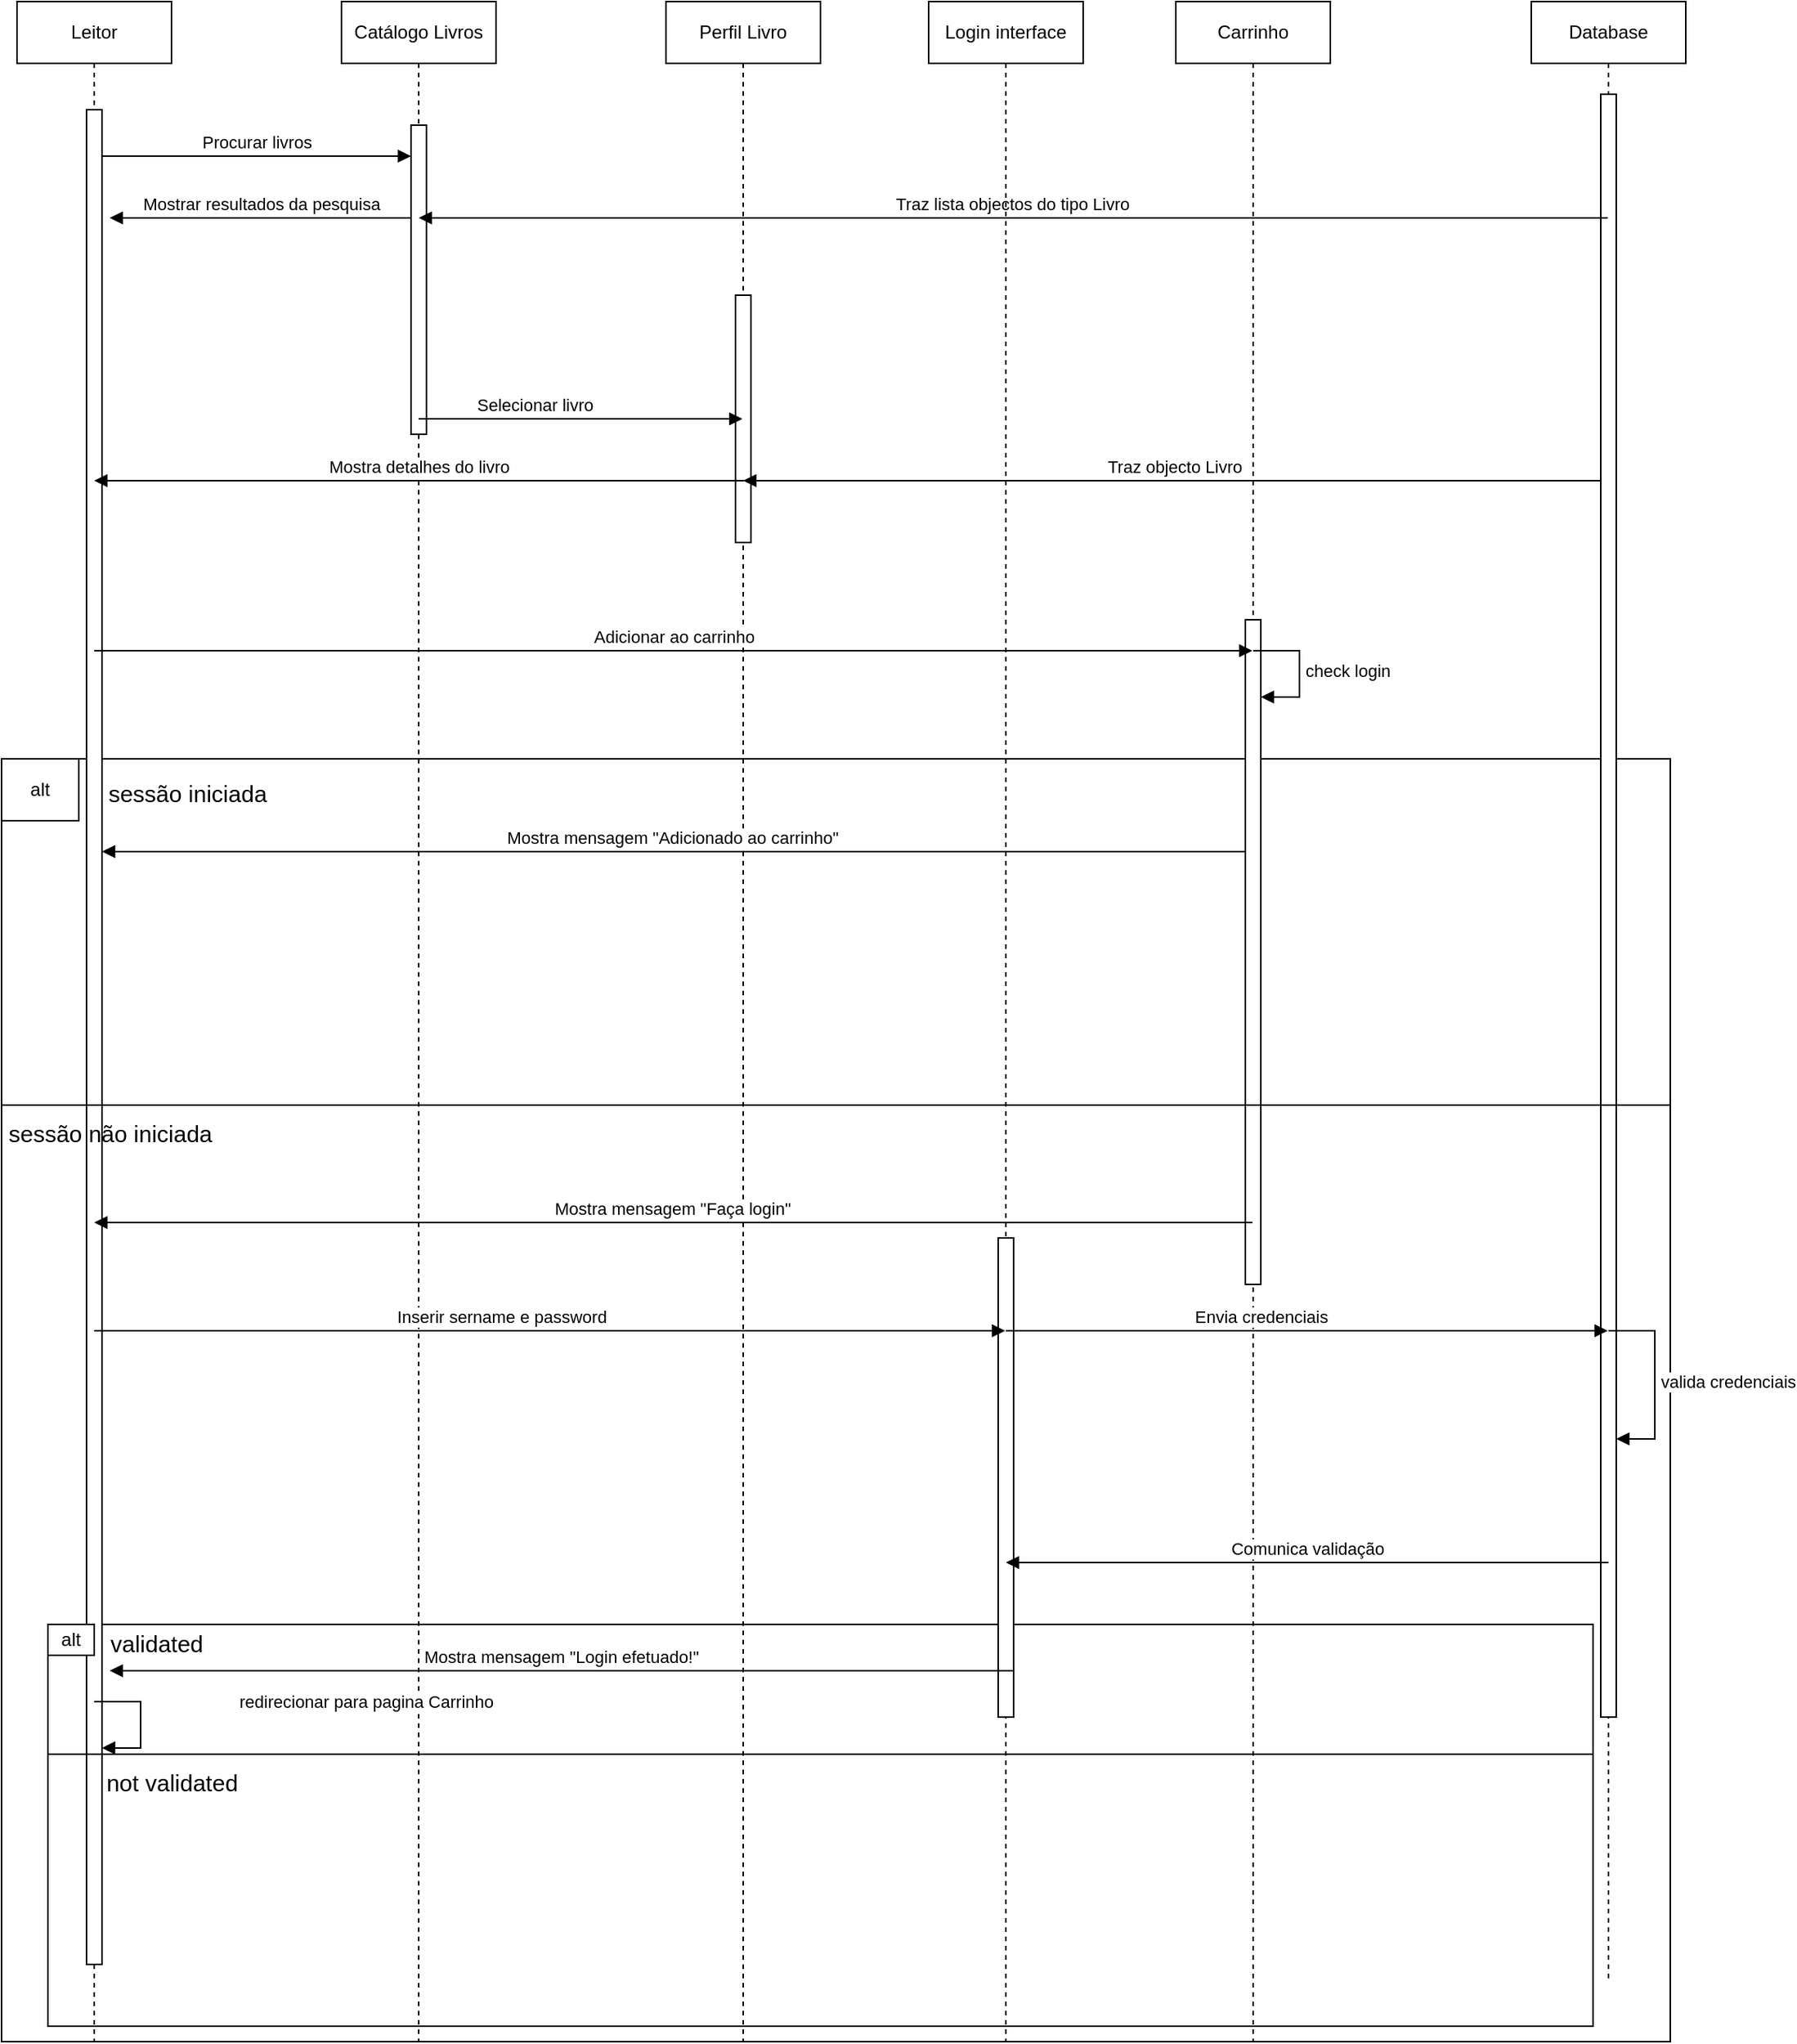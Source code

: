 <mxfile version="23.1.5" type="device">
  <diagram name="Page-1" id="2YBvvXClWsGukQMizWep">
    <mxGraphModel dx="835" dy="591" grid="1" gridSize="10" guides="1" tooltips="1" connect="1" arrows="1" fold="1" page="1" pageScale="1" pageWidth="850" pageHeight="1100" math="0" shadow="0">
      <root>
        <mxCell id="0" />
        <mxCell id="1" parent="0" />
        <mxCell id="aLKBKj6fkAbre6ikk5fr-18" value="" style="html=1;whiteSpace=wrap;movable=1;resizable=1;rotatable=1;deletable=1;editable=1;locked=0;connectable=1;" vertex="1" parent="1">
          <mxGeometry x="30" y="530" width="1080" height="830" as="geometry" />
        </mxCell>
        <mxCell id="aLKBKj6fkAbre6ikk5fr-32" value="" style="html=1;whiteSpace=wrap;movable=1;resizable=1;rotatable=1;deletable=1;editable=1;locked=0;connectable=1;" vertex="1" parent="1">
          <mxGeometry x="60" y="1090" width="1000" height="260" as="geometry" />
        </mxCell>
        <mxCell id="aM9ryv3xv72pqoxQDRHE-1" value="Leitor" style="shape=umlLifeline;perimeter=lifelinePerimeter;whiteSpace=wrap;html=1;container=0;dropTarget=0;collapsible=0;recursiveResize=0;outlineConnect=0;portConstraint=eastwest;newEdgeStyle={&quot;edgeStyle&quot;:&quot;elbowEdgeStyle&quot;,&quot;elbow&quot;:&quot;vertical&quot;,&quot;curved&quot;:0,&quot;rounded&quot;:0};" parent="1" vertex="1">
          <mxGeometry x="40" y="40" width="100" height="1320" as="geometry" />
        </mxCell>
        <mxCell id="aM9ryv3xv72pqoxQDRHE-2" value="" style="html=1;points=[];perimeter=orthogonalPerimeter;outlineConnect=0;targetShapes=umlLifeline;portConstraint=eastwest;newEdgeStyle={&quot;edgeStyle&quot;:&quot;elbowEdgeStyle&quot;,&quot;elbow&quot;:&quot;vertical&quot;,&quot;curved&quot;:0,&quot;rounded&quot;:0};" parent="aM9ryv3xv72pqoxQDRHE-1" vertex="1">
          <mxGeometry x="45" y="70" width="10" height="1200" as="geometry" />
        </mxCell>
        <mxCell id="aM9ryv3xv72pqoxQDRHE-5" value="Catálogo Livros" style="shape=umlLifeline;perimeter=lifelinePerimeter;whiteSpace=wrap;html=1;container=0;dropTarget=0;collapsible=0;recursiveResize=0;outlineConnect=0;portConstraint=eastwest;newEdgeStyle={&quot;edgeStyle&quot;:&quot;elbowEdgeStyle&quot;,&quot;elbow&quot;:&quot;vertical&quot;,&quot;curved&quot;:0,&quot;rounded&quot;:0};" parent="1" vertex="1">
          <mxGeometry x="250" y="40" width="100" height="1320" as="geometry" />
        </mxCell>
        <mxCell id="aM9ryv3xv72pqoxQDRHE-6" value="" style="html=1;points=[];perimeter=orthogonalPerimeter;outlineConnect=0;targetShapes=umlLifeline;portConstraint=eastwest;newEdgeStyle={&quot;edgeStyle&quot;:&quot;elbowEdgeStyle&quot;,&quot;elbow&quot;:&quot;vertical&quot;,&quot;curved&quot;:0,&quot;rounded&quot;:0};" parent="aM9ryv3xv72pqoxQDRHE-5" vertex="1">
          <mxGeometry x="45" y="80" width="10" height="200" as="geometry" />
        </mxCell>
        <mxCell id="aM9ryv3xv72pqoxQDRHE-7" value="Procurar livros" style="html=1;verticalAlign=bottom;endArrow=block;edgeStyle=elbowEdgeStyle;elbow=vertical;curved=0;rounded=0;" parent="1" edge="1">
          <mxGeometry relative="1" as="geometry">
            <mxPoint x="95" y="140" as="sourcePoint" />
            <Array as="points">
              <mxPoint x="180" y="140" />
            </Array>
            <mxPoint x="295.0" y="140" as="targetPoint" />
          </mxGeometry>
        </mxCell>
        <mxCell id="aM9ryv3xv72pqoxQDRHE-9" value="Mostrar resultados da pesquisa" style="html=1;verticalAlign=bottom;endArrow=block;edgeStyle=elbowEdgeStyle;elbow=vertical;curved=0;rounded=0;" parent="1" edge="1">
          <mxGeometry x="0.002" relative="1" as="geometry">
            <mxPoint x="295.0" y="180" as="sourcePoint" />
            <Array as="points">
              <mxPoint x="190" y="180" />
            </Array>
            <mxPoint x="100" y="180" as="targetPoint" />
            <mxPoint as="offset" />
          </mxGeometry>
        </mxCell>
        <mxCell id="aLKBKj6fkAbre6ikk5fr-1" value="Perfil Livro" style="shape=umlLifeline;perimeter=lifelinePerimeter;whiteSpace=wrap;html=1;container=0;dropTarget=0;collapsible=0;recursiveResize=0;outlineConnect=0;portConstraint=eastwest;newEdgeStyle={&quot;edgeStyle&quot;:&quot;elbowEdgeStyle&quot;,&quot;elbow&quot;:&quot;vertical&quot;,&quot;curved&quot;:0,&quot;rounded&quot;:0};" vertex="1" parent="1">
          <mxGeometry x="460" y="40" width="100" height="1320" as="geometry" />
        </mxCell>
        <mxCell id="aLKBKj6fkAbre6ikk5fr-2" value="" style="html=1;points=[];perimeter=orthogonalPerimeter;outlineConnect=0;targetShapes=umlLifeline;portConstraint=eastwest;newEdgeStyle={&quot;edgeStyle&quot;:&quot;elbowEdgeStyle&quot;,&quot;elbow&quot;:&quot;vertical&quot;,&quot;curved&quot;:0,&quot;rounded&quot;:0};" vertex="1" parent="aLKBKj6fkAbre6ikk5fr-1">
          <mxGeometry x="45" y="190" width="10" height="160" as="geometry" />
        </mxCell>
        <mxCell id="aLKBKj6fkAbre6ikk5fr-3" value="Selecionar livro" style="html=1;verticalAlign=bottom;endArrow=block;edgeStyle=elbowEdgeStyle;elbow=vertical;curved=0;rounded=0;" edge="1" parent="1" target="aLKBKj6fkAbre6ikk5fr-1">
          <mxGeometry relative="1" as="geometry">
            <mxPoint x="360" y="310" as="sourcePoint" />
            <Array as="points">
              <mxPoint x="300" y="310" />
            </Array>
            <mxPoint x="410" y="310" as="targetPoint" />
          </mxGeometry>
        </mxCell>
        <mxCell id="aLKBKj6fkAbre6ikk5fr-4" value="Traz objecto Livro" style="html=1;verticalAlign=bottom;endArrow=block;edgeStyle=elbowEdgeStyle;elbow=vertical;curved=0;rounded=0;" edge="1" parent="1" source="aLKBKj6fkAbre6ikk5fr-5">
          <mxGeometry x="0.003" relative="1" as="geometry">
            <mxPoint x="700.68" y="350" as="sourcePoint" />
            <Array as="points">
              <mxPoint x="610" y="350" />
            </Array>
            <mxPoint x="510.004" y="350" as="targetPoint" />
            <mxPoint as="offset" />
          </mxGeometry>
        </mxCell>
        <mxCell id="aLKBKj6fkAbre6ikk5fr-5" value="Database" style="shape=umlLifeline;perimeter=lifelinePerimeter;whiteSpace=wrap;html=1;container=0;dropTarget=0;collapsible=0;recursiveResize=0;outlineConnect=0;portConstraint=eastwest;newEdgeStyle={&quot;edgeStyle&quot;:&quot;elbowEdgeStyle&quot;,&quot;elbow&quot;:&quot;vertical&quot;,&quot;curved&quot;:0,&quot;rounded&quot;:0};" vertex="1" parent="1">
          <mxGeometry x="1020" y="40" width="100" height="1280" as="geometry" />
        </mxCell>
        <mxCell id="aLKBKj6fkAbre6ikk5fr-6" value="" style="html=1;points=[];perimeter=orthogonalPerimeter;outlineConnect=0;targetShapes=umlLifeline;portConstraint=eastwest;newEdgeStyle={&quot;edgeStyle&quot;:&quot;elbowEdgeStyle&quot;,&quot;elbow&quot;:&quot;vertical&quot;,&quot;curved&quot;:0,&quot;rounded&quot;:0};" vertex="1" parent="aLKBKj6fkAbre6ikk5fr-5">
          <mxGeometry x="45" y="60" width="10" height="1050" as="geometry" />
        </mxCell>
        <mxCell id="aLKBKj6fkAbre6ikk5fr-7" value="Mostra detalhes do livro" style="html=1;verticalAlign=bottom;endArrow=block;edgeStyle=elbowEdgeStyle;elbow=vertical;curved=0;rounded=0;" edge="1" parent="1" target="aM9ryv3xv72pqoxQDRHE-1">
          <mxGeometry x="0.003" relative="1" as="geometry">
            <mxPoint x="510.68" y="350" as="sourcePoint" />
            <Array as="points">
              <mxPoint x="420" y="350" />
            </Array>
            <mxPoint x="320.004" y="350" as="targetPoint" />
            <mxPoint as="offset" />
          </mxGeometry>
        </mxCell>
        <mxCell id="aLKBKj6fkAbre6ikk5fr-8" value="Traz lista objectos do tipo Livro" style="html=1;verticalAlign=bottom;endArrow=block;edgeStyle=elbowEdgeStyle;elbow=horizontal;curved=0;rounded=0;" edge="1" parent="1" source="aLKBKj6fkAbre6ikk5fr-5">
          <mxGeometry x="0.002" relative="1" as="geometry">
            <mxPoint x="495.0" y="180" as="sourcePoint" />
            <Array as="points">
              <mxPoint x="390" y="180" />
            </Array>
            <mxPoint x="300" y="180" as="targetPoint" />
            <mxPoint as="offset" />
          </mxGeometry>
        </mxCell>
        <mxCell id="aLKBKj6fkAbre6ikk5fr-9" value="Carrinho" style="shape=umlLifeline;perimeter=lifelinePerimeter;whiteSpace=wrap;html=1;container=0;dropTarget=0;collapsible=0;recursiveResize=0;outlineConnect=0;portConstraint=eastwest;newEdgeStyle={&quot;edgeStyle&quot;:&quot;elbowEdgeStyle&quot;,&quot;elbow&quot;:&quot;vertical&quot;,&quot;curved&quot;:0,&quot;rounded&quot;:0};" vertex="1" parent="1">
          <mxGeometry x="790" y="40" width="100" height="1320" as="geometry" />
        </mxCell>
        <mxCell id="aLKBKj6fkAbre6ikk5fr-10" value="" style="html=1;points=[];perimeter=orthogonalPerimeter;outlineConnect=0;targetShapes=umlLifeline;portConstraint=eastwest;newEdgeStyle={&quot;edgeStyle&quot;:&quot;elbowEdgeStyle&quot;,&quot;elbow&quot;:&quot;vertical&quot;,&quot;curved&quot;:0,&quot;rounded&quot;:0};" vertex="1" parent="aLKBKj6fkAbre6ikk5fr-9">
          <mxGeometry x="45" y="400" width="10" height="430" as="geometry" />
        </mxCell>
        <mxCell id="aLKBKj6fkAbre6ikk5fr-11" value="Login interface" style="shape=umlLifeline;perimeter=lifelinePerimeter;whiteSpace=wrap;html=1;container=0;dropTarget=0;collapsible=0;recursiveResize=0;outlineConnect=0;portConstraint=eastwest;newEdgeStyle={&quot;edgeStyle&quot;:&quot;elbowEdgeStyle&quot;,&quot;elbow&quot;:&quot;vertical&quot;,&quot;curved&quot;:0,&quot;rounded&quot;:0};" vertex="1" parent="1">
          <mxGeometry x="630" y="40" width="100" height="1320" as="geometry" />
        </mxCell>
        <mxCell id="aLKBKj6fkAbre6ikk5fr-12" value="" style="html=1;points=[];perimeter=orthogonalPerimeter;outlineConnect=0;targetShapes=umlLifeline;portConstraint=eastwest;newEdgeStyle={&quot;edgeStyle&quot;:&quot;elbowEdgeStyle&quot;,&quot;elbow&quot;:&quot;vertical&quot;,&quot;curved&quot;:0,&quot;rounded&quot;:0};" vertex="1" parent="aLKBKj6fkAbre6ikk5fr-11">
          <mxGeometry x="45" y="800" width="10" height="310" as="geometry" />
        </mxCell>
        <mxCell id="aLKBKj6fkAbre6ikk5fr-13" value="Adicionar ao carrinho" style="html=1;verticalAlign=bottom;endArrow=block;edgeStyle=elbowEdgeStyle;elbow=vertical;curved=0;rounded=0;" edge="1" parent="1" target="aLKBKj6fkAbre6ikk5fr-9">
          <mxGeometry relative="1" as="geometry">
            <mxPoint x="90" y="460" as="sourcePoint" />
            <Array as="points">
              <mxPoint x="175" y="460" />
            </Array>
            <mxPoint x="290.0" y="460" as="targetPoint" />
          </mxGeometry>
        </mxCell>
        <mxCell id="aLKBKj6fkAbre6ikk5fr-16" value="check login" style="html=1;align=left;spacingLeft=2;endArrow=block;rounded=0;edgeStyle=orthogonalEdgeStyle;curved=0;rounded=0;" edge="1" parent="1">
          <mxGeometry relative="1" as="geometry">
            <mxPoint x="840" y="460" as="sourcePoint" />
            <Array as="points">
              <mxPoint x="870" y="490" />
            </Array>
            <mxPoint x="845" y="490.0" as="targetPoint" />
          </mxGeometry>
        </mxCell>
        <mxCell id="aLKBKj6fkAbre6ikk5fr-19" value="alt" style="html=1;whiteSpace=wrap;" vertex="1" parent="1">
          <mxGeometry x="30" y="530" width="50" height="40" as="geometry" />
        </mxCell>
        <mxCell id="aLKBKj6fkAbre6ikk5fr-20" value="" style="line;strokeWidth=1;fillColor=none;align=left;verticalAlign=middle;spacingTop=-1;spacingLeft=3;spacingRight=3;rotatable=0;labelPosition=right;points=[];portConstraint=eastwest;strokeColor=inherit;" vertex="1" parent="1">
          <mxGeometry x="30" y="750" width="1080" height="8" as="geometry" />
        </mxCell>
        <mxCell id="aLKBKj6fkAbre6ikk5fr-21" value="Mostra mensagem &quot;Adicionado ao carrinho&quot;" style="html=1;verticalAlign=bottom;endArrow=block;edgeStyle=elbowEdgeStyle;elbow=vertical;curved=0;rounded=0;" edge="1" parent="1" source="aLKBKj6fkAbre6ikk5fr-10" target="aM9ryv3xv72pqoxQDRHE-2">
          <mxGeometry x="0.003" relative="1" as="geometry">
            <mxPoint x="520.68" y="570" as="sourcePoint" />
            <Array as="points">
              <mxPoint x="770" y="590" />
              <mxPoint x="430" y="570" />
            </Array>
            <mxPoint x="99" y="570" as="targetPoint" />
            <mxPoint as="offset" />
          </mxGeometry>
        </mxCell>
        <mxCell id="aLKBKj6fkAbre6ikk5fr-22" value="&lt;span style=&quot;font-weight: normal;&quot;&gt;&lt;font style=&quot;font-size: 15px;&quot;&gt;sessão iniciada&lt;/font&gt;&lt;/span&gt;" style="text;strokeColor=none;fillColor=none;html=1;fontSize=24;fontStyle=1;verticalAlign=middle;align=center;" vertex="1" parent="1">
          <mxGeometry x="100" y="530" width="100" height="40" as="geometry" />
        </mxCell>
        <mxCell id="aLKBKj6fkAbre6ikk5fr-25" value="&lt;span style=&quot;font-weight: normal;&quot;&gt;&lt;font style=&quot;font-size: 15px;&quot;&gt;sessão não iniciada&lt;/font&gt;&lt;/span&gt;" style="text;strokeColor=none;fillColor=none;html=1;fontSize=24;fontStyle=1;verticalAlign=middle;align=center;" vertex="1" parent="1">
          <mxGeometry x="50" y="750" width="100" height="40" as="geometry" />
        </mxCell>
        <mxCell id="aLKBKj6fkAbre6ikk5fr-26" value="Mostra mensagem &quot;Faça login&quot;" style="html=1;verticalAlign=bottom;endArrow=block;edgeStyle=elbowEdgeStyle;elbow=vertical;curved=0;rounded=0;" edge="1" parent="1" source="aLKBKj6fkAbre6ikk5fr-9">
          <mxGeometry x="0.003" relative="1" as="geometry">
            <mxPoint x="560" y="840" as="sourcePoint" />
            <Array as="points">
              <mxPoint x="765" y="830" />
              <mxPoint x="425" y="810" />
            </Array>
            <mxPoint x="90" y="830" as="targetPoint" />
            <mxPoint as="offset" />
          </mxGeometry>
        </mxCell>
        <mxCell id="aLKBKj6fkAbre6ikk5fr-27" value="Inserir sername e password&amp;nbsp;" style="html=1;verticalAlign=bottom;endArrow=block;edgeStyle=elbowEdgeStyle;elbow=vertical;curved=0;rounded=0;" edge="1" parent="1" target="aLKBKj6fkAbre6ikk5fr-11">
          <mxGeometry relative="1" as="geometry">
            <mxPoint x="150" y="900" as="sourcePoint" />
            <Array as="points">
              <mxPoint x="90" y="900" />
            </Array>
            <mxPoint x="300" y="900" as="targetPoint" />
          </mxGeometry>
        </mxCell>
        <mxCell id="aLKBKj6fkAbre6ikk5fr-28" value="Envia credenciais" style="html=1;verticalAlign=bottom;endArrow=block;edgeStyle=elbowEdgeStyle;elbow=vertical;curved=0;rounded=0;" edge="1" parent="1" target="aLKBKj6fkAbre6ikk5fr-5">
          <mxGeometry relative="1" as="geometry">
            <mxPoint x="740" y="900" as="sourcePoint" />
            <Array as="points">
              <mxPoint x="680" y="900" />
            </Array>
            <mxPoint x="1270" y="900" as="targetPoint" />
          </mxGeometry>
        </mxCell>
        <mxCell id="aLKBKj6fkAbre6ikk5fr-29" value="valida credenciais" style="html=1;align=left;spacingLeft=2;endArrow=block;rounded=0;edgeStyle=orthogonalEdgeStyle;curved=0;rounded=0;" edge="1" parent="1" target="aLKBKj6fkAbre6ikk5fr-6">
          <mxGeometry relative="1" as="geometry">
            <mxPoint x="1070" y="900" as="sourcePoint" />
            <Array as="points">
              <mxPoint x="1100" y="900" />
              <mxPoint x="1100" y="970" />
            </Array>
            <mxPoint x="1075" y="930.0" as="targetPoint" />
          </mxGeometry>
        </mxCell>
        <mxCell id="aLKBKj6fkAbre6ikk5fr-30" value="Comunica validação" style="html=1;verticalAlign=bottom;endArrow=block;edgeStyle=elbowEdgeStyle;elbow=vertical;curved=0;rounded=0;entryX=1.5;entryY=0.813;entryDx=0;entryDy=0;entryPerimeter=0;" edge="1" parent="1">
          <mxGeometry x="0.003" relative="1" as="geometry">
            <mxPoint x="1070" y="1050" as="sourcePoint" />
            <Array as="points">
              <mxPoint x="995" y="1050" />
              <mxPoint x="655" y="1030" />
            </Array>
            <mxPoint x="680.0" y="1050.08" as="targetPoint" />
            <mxPoint as="offset" />
          </mxGeometry>
        </mxCell>
        <mxCell id="aLKBKj6fkAbre6ikk5fr-35" value="" style="line;strokeWidth=1;fillColor=none;align=left;verticalAlign=middle;spacingTop=-1;spacingLeft=3;spacingRight=3;rotatable=0;labelPosition=right;points=[];portConstraint=eastwest;strokeColor=inherit;" vertex="1" parent="1">
          <mxGeometry x="60" y="1170" width="1000" height="8" as="geometry" />
        </mxCell>
        <mxCell id="aLKBKj6fkAbre6ikk5fr-33" value="alt" style="html=1;whiteSpace=wrap;" vertex="1" parent="1">
          <mxGeometry x="60" y="1090" width="30" height="20" as="geometry" />
        </mxCell>
        <mxCell id="aLKBKj6fkAbre6ikk5fr-34" value="&lt;span style=&quot;font-weight: normal;&quot;&gt;&lt;font style=&quot;font-size: 15px;&quot;&gt;validated&lt;/font&gt;&lt;/span&gt;" style="text;strokeColor=none;fillColor=none;html=1;fontSize=24;fontStyle=1;verticalAlign=middle;align=center;" vertex="1" parent="1">
          <mxGeometry x="80" y="1080" width="100" height="40" as="geometry" />
        </mxCell>
        <mxCell id="aLKBKj6fkAbre6ikk5fr-31" value="Mostra mensagem &quot;Login efetuado!&quot;" style="html=1;verticalAlign=bottom;endArrow=block;edgeStyle=elbowEdgeStyle;elbow=vertical;curved=0;rounded=0;" edge="1" parent="1">
          <mxGeometry x="0.003" relative="1" as="geometry">
            <mxPoint x="685" y="1120" as="sourcePoint" />
            <Array as="points">
              <mxPoint x="610" y="1120" />
              <mxPoint x="270" y="1100" />
            </Array>
            <mxPoint x="100" y="1120" as="targetPoint" />
            <mxPoint as="offset" />
          </mxGeometry>
        </mxCell>
        <mxCell id="aLKBKj6fkAbre6ikk5fr-36" value="&lt;span style=&quot;font-weight: normal;&quot;&gt;&lt;font style=&quot;font-size: 15px;&quot;&gt;not validated&lt;/font&gt;&lt;/span&gt;" style="text;strokeColor=none;fillColor=none;html=1;fontSize=24;fontStyle=1;verticalAlign=middle;align=center;" vertex="1" parent="1">
          <mxGeometry x="90" y="1170" width="100" height="40" as="geometry" />
        </mxCell>
        <mxCell id="aLKBKj6fkAbre6ikk5fr-43" value="redirecionar para pagina Carrinho" style="html=1;align=left;spacingLeft=2;endArrow=block;rounded=0;edgeStyle=orthogonalEdgeStyle;curved=0;rounded=0;" edge="1" parent="1">
          <mxGeometry x="-0.294" y="60" relative="1" as="geometry">
            <mxPoint x="90" y="1139.97" as="sourcePoint" />
            <Array as="points">
              <mxPoint x="120" y="1169.97" />
            </Array>
            <mxPoint x="95" y="1169.97" as="targetPoint" />
            <mxPoint as="offset" />
          </mxGeometry>
        </mxCell>
      </root>
    </mxGraphModel>
  </diagram>
</mxfile>
